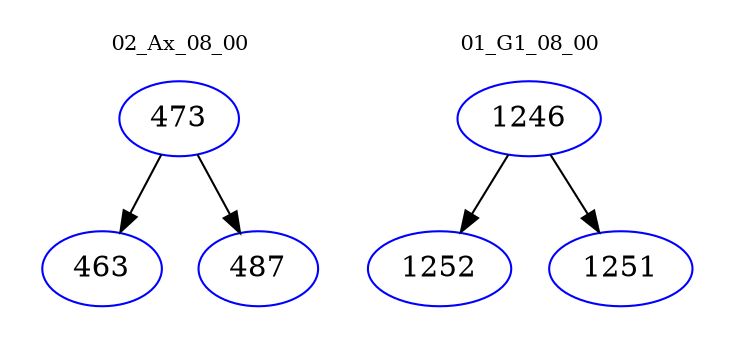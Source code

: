 digraph{
subgraph cluster_0 {
color = white
label = "02_Ax_08_00";
fontsize=10;
T0_473 [label="473", color="blue"]
T0_473 -> T0_463 [color="black"]
T0_463 [label="463", color="blue"]
T0_473 -> T0_487 [color="black"]
T0_487 [label="487", color="blue"]
}
subgraph cluster_1 {
color = white
label = "01_G1_08_00";
fontsize=10;
T1_1246 [label="1246", color="blue"]
T1_1246 -> T1_1252 [color="black"]
T1_1252 [label="1252", color="blue"]
T1_1246 -> T1_1251 [color="black"]
T1_1251 [label="1251", color="blue"]
}
}
